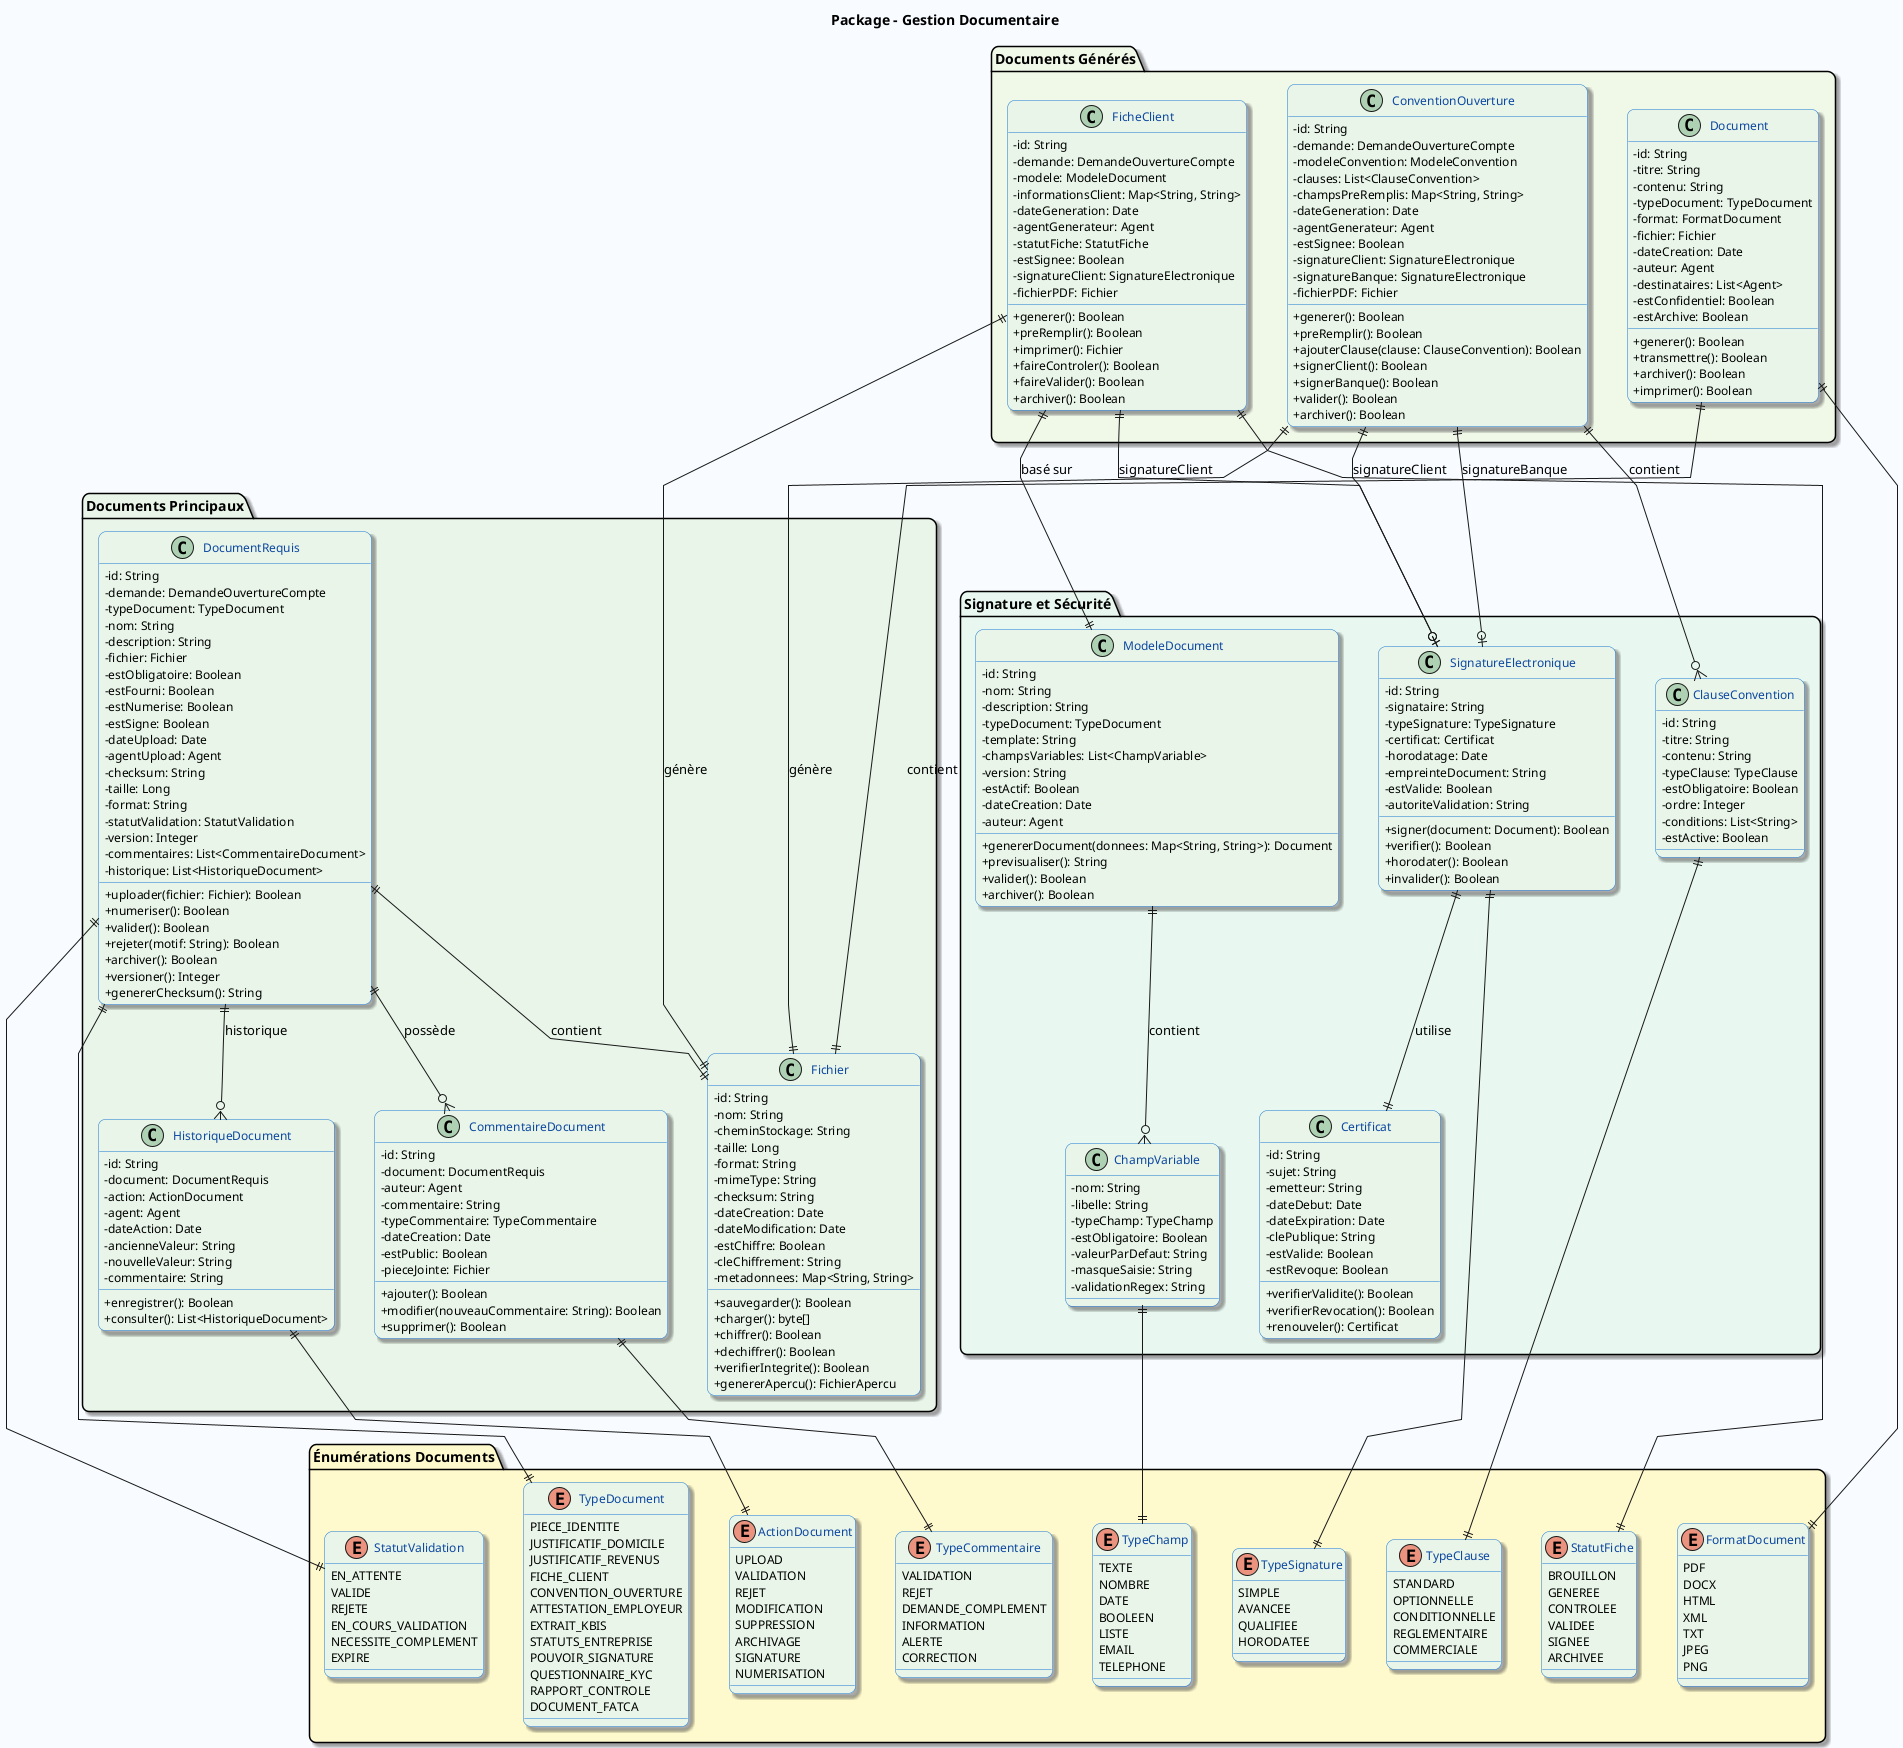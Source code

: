 @startuml GestionDocuments
skinparam linetype polyline
skinparam backgroundColor #F8FBFF
skinparam classBackgroundColor #E8F5E8
skinparam classBorderColor #1976D2
skinparam classFontColor #0D47A1
skinparam classFontSize 13
skinparam classAttributeFontSize 12
skinparam classMethodFontSize 12
skinparam classAttributeIconSize 0
skinparam shadowing true
skinparam roundCorner 15
skinparam nodesep 40
skinparam ranksep 30

title Package - Gestion Documentaire

package "Documents Principaux" #E8F5E8 {
  class DocumentRequis {
    - id: String
    - demande: DemandeOuvertureCompte
    - typeDocument: TypeDocument
    - nom: String
    - description: String
    - fichier: Fichier
    - estObligatoire: Boolean
    - estFourni: Boolean
    - estNumerise: Boolean
    - estSigne: Boolean
    - dateUpload: Date
    - agentUpload: Agent
    - checksum: String
    - taille: Long
    - format: String
    - statutValidation: StatutValidation
    - version: Integer
    - commentaires: List<CommentaireDocument>
    - historique: List<HistoriqueDocument>
    + uploader(fichier: Fichier): Boolean
    + numeriser(): Boolean
    + valider(): Boolean
    + rejeter(motif: String): Boolean
    + archiver(): Boolean
    + versioner(): Integer
    + genererChecksum(): String
  }

  class Fichier {
    - id: String
    - nom: String
    - cheminStockage: String
    - taille: Long
    - format: String
    - mimeType: String
    - checksum: String
    - dateCreation: Date
    - dateModification: Date
    - estChiffre: Boolean
    - cleChiffrement: String
    - metadonnees: Map<String, String>
    + sauvegarder(): Boolean
    + charger(): byte[]
    + chiffrer(): Boolean
    + dechiffrer(): Boolean
    + verifierIntegrite(): Boolean
    + genererApercu(): FichierApercu
  }

  class CommentaireDocument {
    - id: String
    - document: DocumentRequis
    - auteur: Agent
    - commentaire: String
    - typeCommentaire: TypeCommentaire
    - dateCreation: Date
    - estPublic: Boolean
    - pieceJointe: Fichier
    + ajouter(): Boolean
    + modifier(nouveauCommentaire: String): Boolean
    + supprimer(): Boolean
  }

  class HistoriqueDocument {
    - id: String
    - document: DocumentRequis
    - action: ActionDocument
    - agent: Agent
    - dateAction: Date
    - ancienneValeur: String
    - nouvelleValeur: String
    - commentaire: String
    + enregistrer(): Boolean
    + consulter(): List<HistoriqueDocument>
  }
}

package "Documents Générés" #F0F8E8 {
  class FicheClient {
    - id: String
    - demande: DemandeOuvertureCompte
    - modele: ModeleDocument
    - informationsClient: Map<String, String>
    - dateGeneration: Date
    - agentGenerateur: Agent
    - statutFiche: StatutFiche
    - estSignee: Boolean
    - signatureClient: SignatureElectronique
    - fichierPDF: Fichier
    + generer(): Boolean
    + preRemplir(): Boolean
    + imprimer(): Fichier
    + faireControler(): Boolean
    + faireValider(): Boolean
    + archiver(): Boolean
  }

  class ConventionOuverture {
    - id: String
    - demande: DemandeOuvertureCompte
    - modeleConvention: ModeleConvention
    - clauses: List<ClauseConvention>
    - champsPreRemplis: Map<String, String>
    - dateGeneration: Date
    - agentGenerateur: Agent
    - estSignee: Boolean
    - signatureClient: SignatureElectronique
    - signatureBanque: SignatureElectronique
    - fichierPDF: Fichier
    + generer(): Boolean
    + preRemplir(): Boolean
    + ajouterClause(clause: ClauseConvention): Boolean
    + signerClient(): Boolean
    + signerBanque(): Boolean
    + valider(): Boolean
    + archiver(): Boolean
  }

  class Document {
    - id: String
    - titre: String
    - contenu: String
    - typeDocument: TypeDocument
    - format: FormatDocument
    - fichier: Fichier
    - dateCreation: Date
    - auteur: Agent
    - destinataires: List<Agent>
    - estConfidentiel: Boolean
    - estArchive: Boolean
    + generer(): Boolean
    + transmettre(): Boolean
    + archiver(): Boolean
    + imprimer(): Boolean
  }
}

package "Signature et Sécurité" #E8F8F0 {
  class SignatureElectronique {
    - id: String
    - signataire: String
    - typeSignature: TypeSignature
    - certificat: Certificat
    - horodatage: Date
    - empreinteDocument: String
    - estValide: Boolean
    - autoriteValidation: String
    + signer(document: Document): Boolean
    + verifier(): Boolean
    + horodater(): Boolean
    + invalider(): Boolean
  }

  class Certificat {
    - id: String
    - sujet: String
    - emetteur: String
    - dateDebut: Date
    - dateExpiration: Date
    - clePublique: String
    - estValide: Boolean
    - estRevoque: Boolean
    + verifierValidite(): Boolean
    + verifierRevocation(): Boolean
    + renouveler(): Certificat
  }

  class ModeleDocument {
    - id: String
    - nom: String
    - description: String
    - typeDocument: TypeDocument
    - template: String
    - champsVariables: List<ChampVariable>
    - version: String
    - estActif: Boolean
    - dateCreation: Date
    - auteur: Agent
    + genererDocument(donnees: Map<String, String>): Document
    + previsualiser(): String
    + valider(): Boolean
    + archiver(): Boolean
  }

  class ChampVariable {
    - nom: String
    - libelle: String
    - typeChamp: TypeChamp
    - estObligatoire: Boolean
    - valeurParDefaut: String
    - masqueSaisie: String
    - validationRegex: String
  }

  class ClauseConvention {
    - id: String
    - titre: String
    - contenu: String
    - typeClause: TypeClause
    - estObligatoire: Boolean
    - ordre: Integer
    - conditions: List<String>
    - estActive: Boolean
  }
}

package "Énumérations Documents" #FFFACD {
  enum TypeDocument {
    PIECE_IDENTITE
    JUSTIFICATIF_DOMICILE
    JUSTIFICATIF_REVENUS
    FICHE_CLIENT
    CONVENTION_OUVERTURE
    ATTESTATION_EMPLOYEUR
    EXTRAIT_KBIS
    STATUTS_ENTREPRISE
    POUVOIR_SIGNATURE
    QUESTIONNAIRE_KYC
    RAPPORT_CONTROLE
    DOCUMENT_FATCA
  }

  enum StatutValidation {
    EN_ATTENTE
    VALIDE
    REJETE
    EN_COURS_VALIDATION
    NECESSITE_COMPLEMENT
    EXPIRE
  }

  enum TypeCommentaire {
    VALIDATION
    REJET
    DEMANDE_COMPLEMENT
    INFORMATION
    ALERTE
    CORRECTION
  }

  enum ActionDocument {
    UPLOAD
    VALIDATION
    REJET
    MODIFICATION
    SUPPRESSION
    ARCHIVAGE
    SIGNATURE
    NUMERISATION
  }

  enum StatutFiche {
    BROUILLON
    GENEREE
    CONTROLEE
    VALIDEE
    SIGNEE
    ARCHIVEE
  }

  enum TypeSignature {
    SIMPLE
    AVANCEE
    QUALIFIEE
    HORODATEE
  }

  enum FormatDocument {
    PDF
    DOCX
    HTML
    XML
    TXT
    JPEG
    PNG
  }

  enum TypeChamp {
    TEXTE
    NOMBRE
    DATE
    BOOLEEN
    LISTE
    EMAIL
    TELEPHONE
  }

  enum TypeClause {
    STANDARD
    OPTIONNELLE
    CONDITIONNELLE
    REGLEMENTAIRE
    COMMERCIALE
  }
}

' Relations principales
DocumentRequis ||--|| Fichier : "contient"
DocumentRequis ||--o{ CommentaireDocument : "possède"
DocumentRequis ||--o{ HistoriqueDocument : "historique"
FicheClient ||--|| Fichier : "génère"
ConventionOuverture ||--|| Fichier : "génère"
Document ||--|| Fichier : "contient"

FicheClient ||--o| SignatureElectronique : "signatureClient"
ConventionOuverture ||--o| SignatureElectronique : "signatureClient"
ConventionOuverture ||--o| SignatureElectronique : "signatureBanque"
SignatureElectronique ||--|| Certificat : "utilise"

FicheClient ||--|| ModeleDocument : "basé sur"
ConventionOuverture ||--o{ ClauseConvention : "contient"
ModeleDocument ||--o{ ChampVariable : "contient"

DocumentRequis ||--|| TypeDocument
DocumentRequis ||--|| StatutValidation
CommentaireDocument ||--|| TypeCommentaire
HistoriqueDocument ||--|| ActionDocument
FicheClient ||--|| StatutFiche
SignatureElectronique ||--|| TypeSignature
Document ||--|| FormatDocument
ChampVariable ||--|| TypeChamp
ClauseConvention ||--|| TypeClause

@enduml
